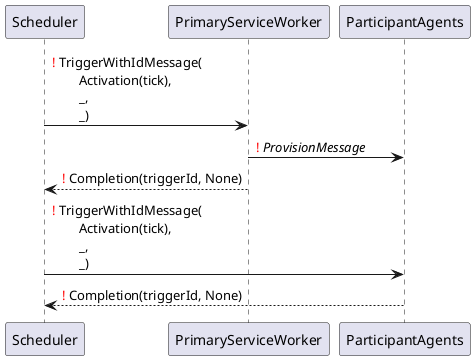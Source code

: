 @startuml
Scheduler -> PrimaryServiceWorker: <font color=red>!</font> TriggerWithIdMessage(\n\tActivation(tick),\n\t_,\n\t_)
PrimaryServiceWorker -> ParticipantAgents: <font color=red>!</font> <i>ProvisionMessage</i>
PrimaryServiceWorker --> Scheduler: <font color=red>!</font> Completion(triggerId, None)
Scheduler -> ParticipantAgents: <font color=red>!</font> TriggerWithIdMessage(\n\tActivation(tick),\n\t_,\n\t_)
ParticipantAgents --> Scheduler: <font color=red>!</font> Completion(triggerId, None)
@enduml